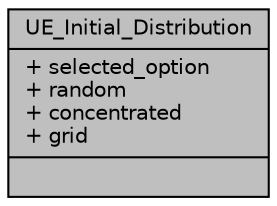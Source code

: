 digraph "UE_Initial_Distribution"
{
 // LATEX_PDF_SIZE
  edge [fontname="Helvetica",fontsize="10",labelfontname="Helvetica",labelfontsize="10"];
  node [fontname="Helvetica",fontsize="10",shape=record];
  Node1 [label="{UE_Initial_Distribution\n|+ selected_option\l+ random\l+ concentrated\l+ grid\l|}",height=0.2,width=0.4,color="black", fillcolor="grey75", style="filled", fontcolor="black",tooltip=" "];
}
